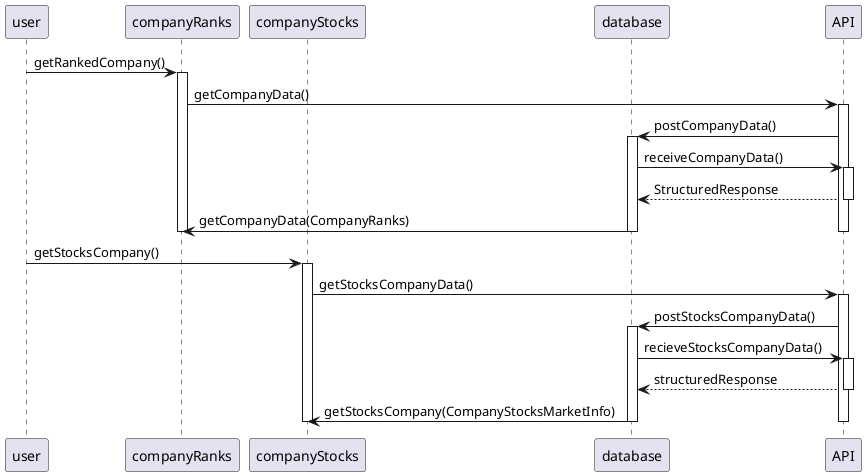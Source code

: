 @startuml
participant user
participant companyRanks
participant companyStocks
participant database
participant API

user -> companyRanks : getRankedCompany()
activate companyRanks
companyRanks -> API : getCompanyData()
activate API
API -> database : postCompanyData()
activate database
database -> API : receiveCompanyData()
activate API
database <-- API: StructuredResponse
deactivate API
database -> companyRanks : getCompanyData(CompanyRanks)
deactivate database
deactivate API
deactivate companyRanks
user -> companyStocks : getStocksCompany()
activate companyStocks
companyStocks -> API : getStocksCompanyData()
activate API
API -> database : postStocksCompanyData()
activate database
database -> API : recieveStocksCompanyData()
activate API
database <-- API: structuredResponse
deactivate API
database -> companyStocks : getStocksCompany(CompanyStocksMarketInfo)
deactivate database
deactivate API
deactivate companyStocks
@enduml
